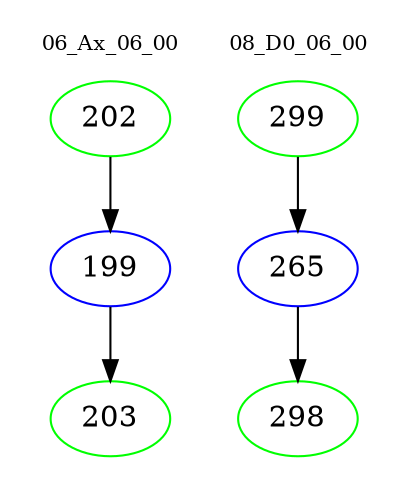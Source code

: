 digraph{
subgraph cluster_0 {
color = white
label = "06_Ax_06_00";
fontsize=10;
T0_202 [label="202", color="green"]
T0_202 -> T0_199 [color="black"]
T0_199 [label="199", color="blue"]
T0_199 -> T0_203 [color="black"]
T0_203 [label="203", color="green"]
}
subgraph cluster_1 {
color = white
label = "08_D0_06_00";
fontsize=10;
T1_299 [label="299", color="green"]
T1_299 -> T1_265 [color="black"]
T1_265 [label="265", color="blue"]
T1_265 -> T1_298 [color="black"]
T1_298 [label="298", color="green"]
}
}
